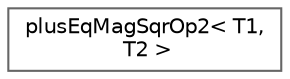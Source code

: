 digraph "Graphical Class Hierarchy"
{
 // LATEX_PDF_SIZE
  bgcolor="transparent";
  edge [fontname=Helvetica,fontsize=10,labelfontname=Helvetica,labelfontsize=10];
  node [fontname=Helvetica,fontsize=10,shape=box,height=0.2,width=0.4];
  rankdir="LR";
  Node0 [id="Node000000",label="plusEqMagSqrOp2\< T1,\l T2 \>",height=0.2,width=0.4,color="grey40", fillcolor="white", style="filled",URL="$structFoam_1_1plusEqMagSqrOp2.html",tooltip=" "];
}
